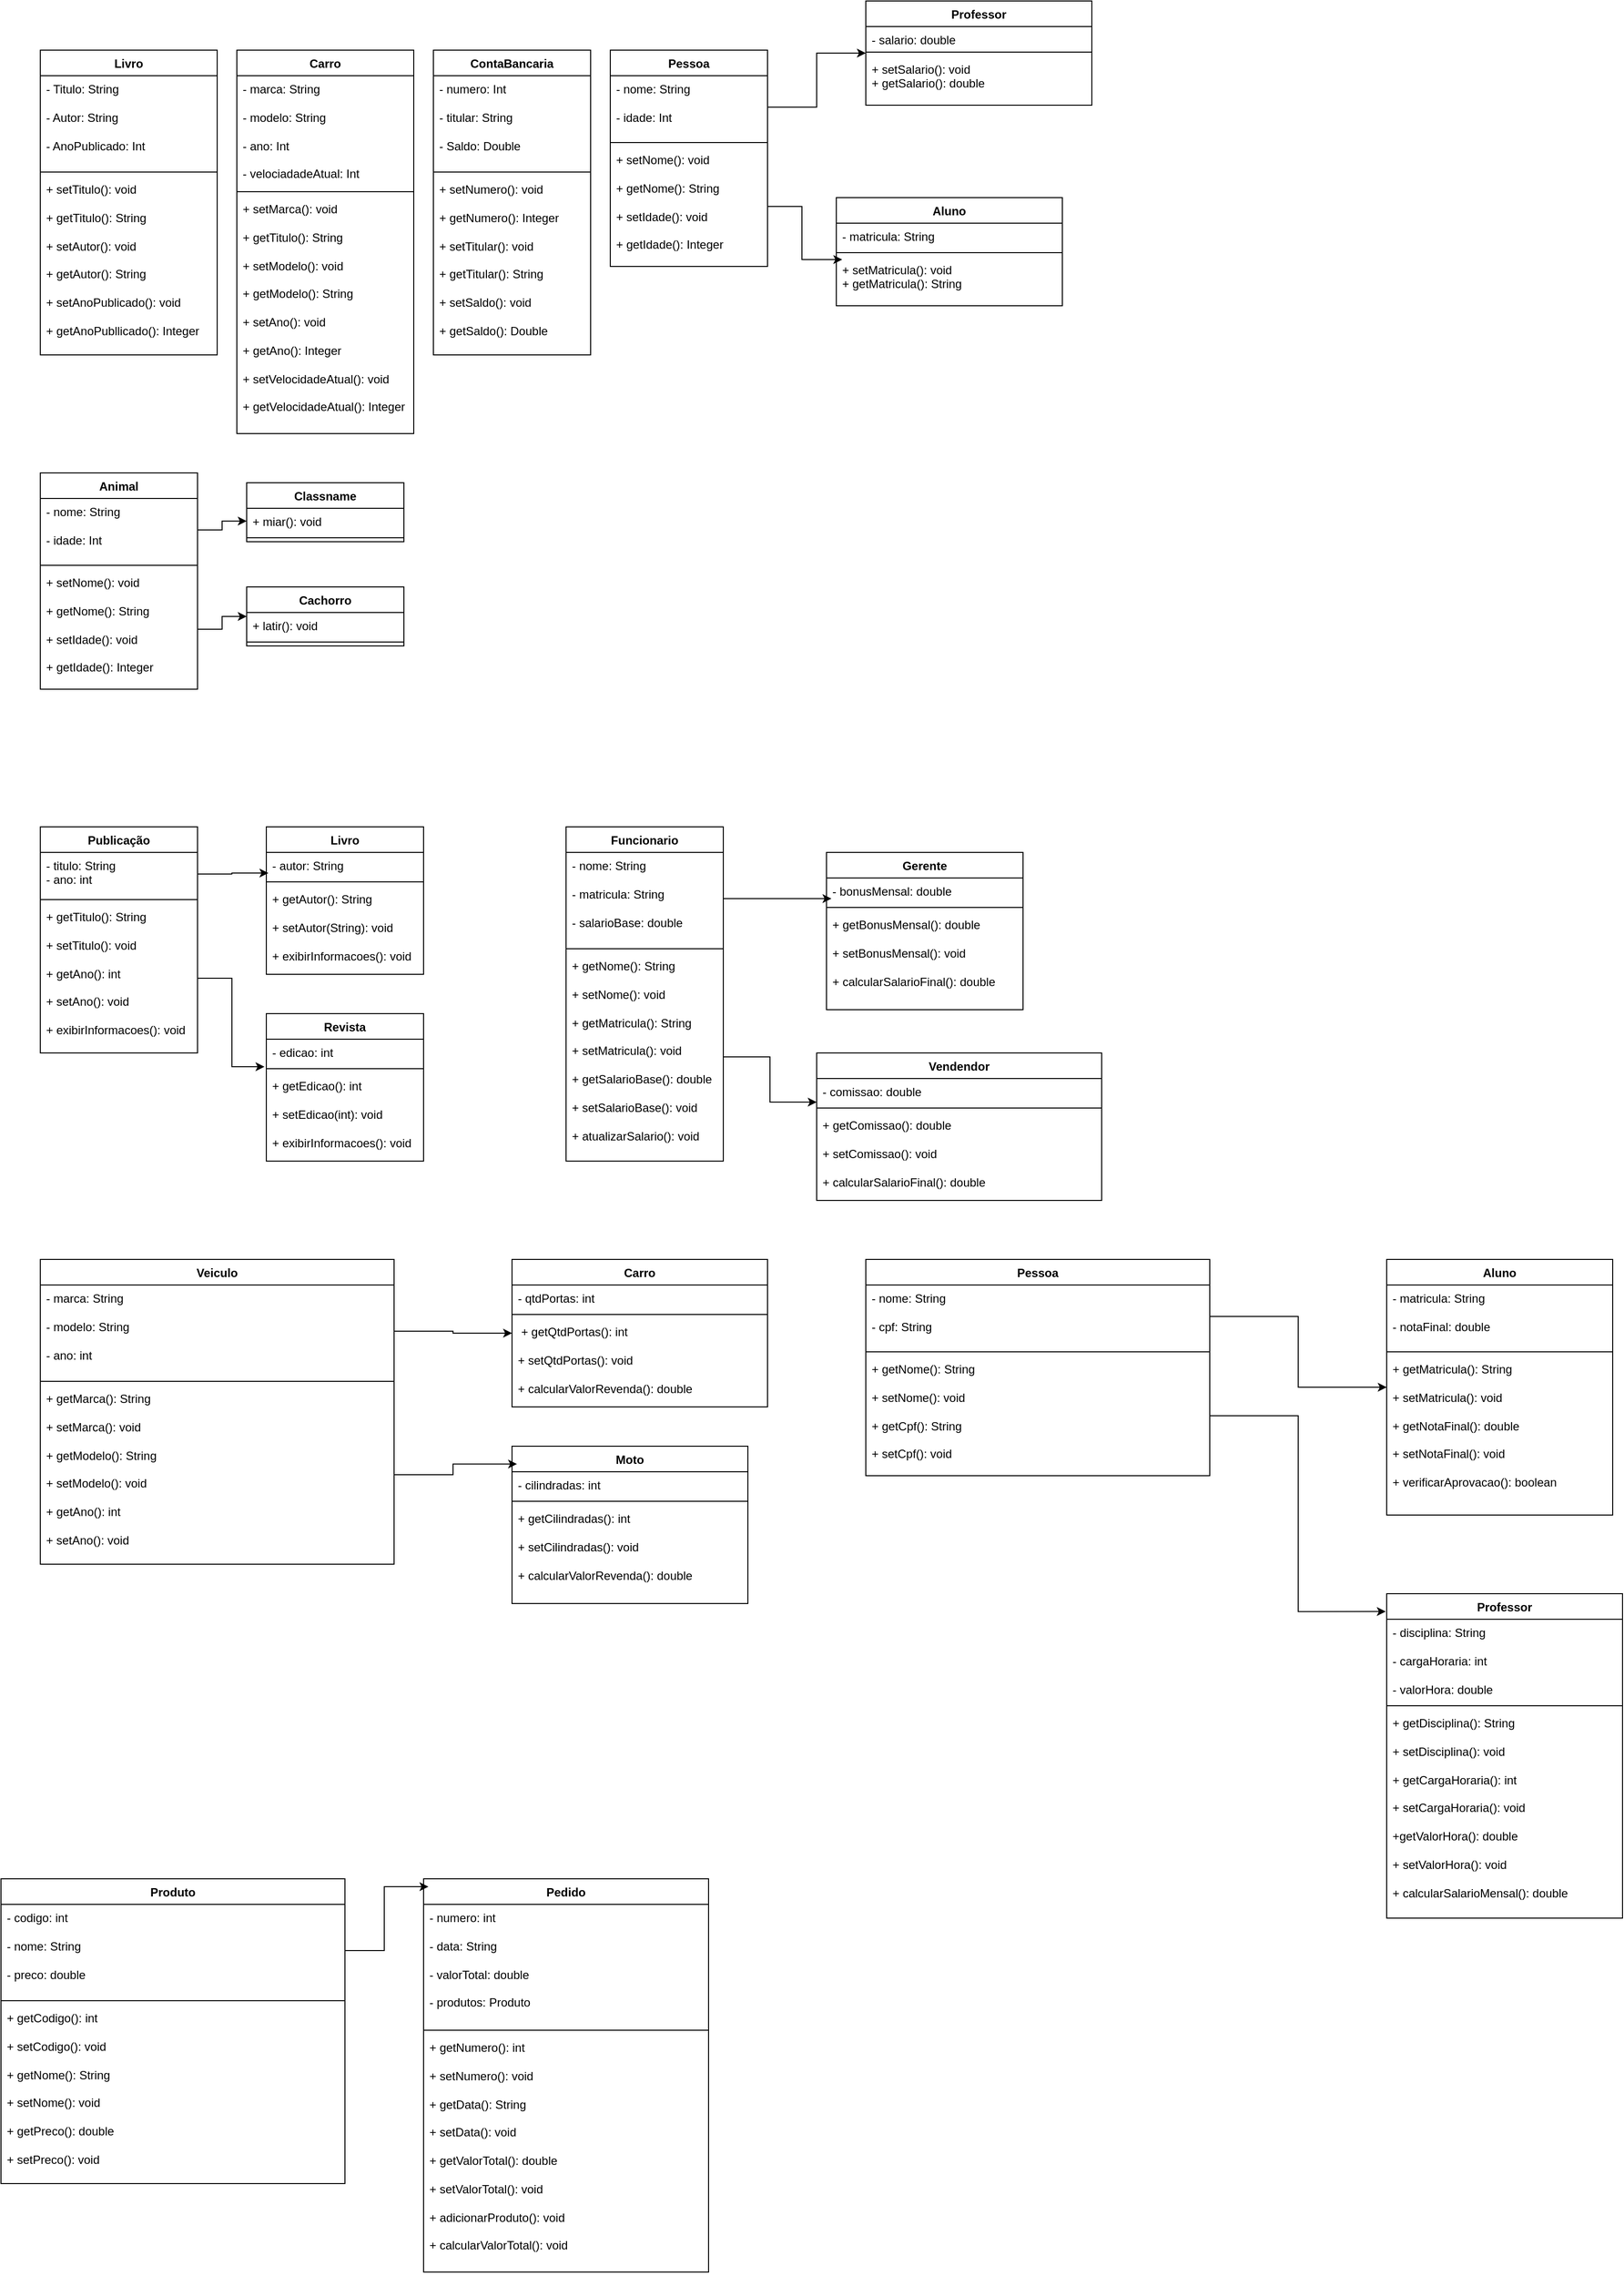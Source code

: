 <mxfile version="28.1.2">
  <diagram name="Página-1" id="HAspgJ5VynySIzBCw6M3">
    <mxGraphModel dx="1440" dy="756" grid="1" gridSize="10" guides="1" tooltips="1" connect="1" arrows="1" fold="1" page="1" pageScale="1" pageWidth="1169" pageHeight="1654" math="0" shadow="0">
      <root>
        <mxCell id="0" />
        <mxCell id="1" parent="0" />
        <mxCell id="M2ISrkZKFe5afg8DtKxf-1" value="Livro" style="swimlane;fontStyle=1;align=center;verticalAlign=top;childLayout=stackLayout;horizontal=1;startSize=26;horizontalStack=0;resizeParent=1;resizeParentMax=0;resizeLast=0;collapsible=1;marginBottom=0;whiteSpace=wrap;html=1;" parent="1" vertex="1">
          <mxGeometry x="50" y="260" width="180" height="310" as="geometry" />
        </mxCell>
        <mxCell id="M2ISrkZKFe5afg8DtKxf-2" value="- Titulo: String&lt;div&gt;&lt;br&gt;&lt;/div&gt;&lt;div&gt;- Autor: String&lt;/div&gt;&lt;div&gt;&lt;br&gt;&lt;/div&gt;&lt;div&gt;- AnoPublicado: Int&lt;/div&gt;" style="text;strokeColor=none;fillColor=none;align=left;verticalAlign=top;spacingLeft=4;spacingRight=4;overflow=hidden;rotatable=0;points=[[0,0.5],[1,0.5]];portConstraint=eastwest;whiteSpace=wrap;html=1;" parent="M2ISrkZKFe5afg8DtKxf-1" vertex="1">
          <mxGeometry y="26" width="180" height="94" as="geometry" />
        </mxCell>
        <mxCell id="M2ISrkZKFe5afg8DtKxf-3" value="" style="line;strokeWidth=1;fillColor=none;align=left;verticalAlign=middle;spacingTop=-1;spacingLeft=3;spacingRight=3;rotatable=0;labelPosition=right;points=[];portConstraint=eastwest;strokeColor=inherit;" parent="M2ISrkZKFe5afg8DtKxf-1" vertex="1">
          <mxGeometry y="120" width="180" height="8" as="geometry" />
        </mxCell>
        <mxCell id="M2ISrkZKFe5afg8DtKxf-4" value="+ setTitulo(): void&lt;div&gt;&lt;br&gt;&lt;/div&gt;&lt;div&gt;+ getTitulo(): String&lt;/div&gt;&lt;div&gt;&lt;br&gt;&lt;/div&gt;&lt;div&gt;+ setAutor(): void&lt;/div&gt;&lt;div&gt;&lt;br&gt;&lt;/div&gt;&lt;div&gt;+ getAutor(): String&lt;/div&gt;&lt;div&gt;&lt;br&gt;&lt;/div&gt;&lt;div&gt;+ setAnoPublicado(): void&lt;/div&gt;&lt;div&gt;&lt;br&gt;&lt;/div&gt;&lt;div&gt;+ getAnoPubllicado(): Integer&lt;/div&gt;" style="text;strokeColor=none;fillColor=none;align=left;verticalAlign=top;spacingLeft=4;spacingRight=4;overflow=hidden;rotatable=0;points=[[0,0.5],[1,0.5]];portConstraint=eastwest;whiteSpace=wrap;html=1;" parent="M2ISrkZKFe5afg8DtKxf-1" vertex="1">
          <mxGeometry y="128" width="180" height="182" as="geometry" />
        </mxCell>
        <mxCell id="M2ISrkZKFe5afg8DtKxf-5" value="Carro" style="swimlane;fontStyle=1;align=center;verticalAlign=top;childLayout=stackLayout;horizontal=1;startSize=26;horizontalStack=0;resizeParent=1;resizeParentMax=0;resizeLast=0;collapsible=1;marginBottom=0;whiteSpace=wrap;html=1;" parent="1" vertex="1">
          <mxGeometry x="250" y="260" width="180" height="390" as="geometry" />
        </mxCell>
        <mxCell id="M2ISrkZKFe5afg8DtKxf-6" value="- marca: String&lt;div&gt;&lt;br&gt;&lt;/div&gt;&lt;div&gt;- modelo: String&lt;/div&gt;&lt;div&gt;&lt;br&gt;&lt;/div&gt;&lt;div&gt;- ano: Int&lt;/div&gt;&lt;div&gt;&lt;br&gt;&lt;/div&gt;&lt;div&gt;- velociadadeAtual: Int&lt;/div&gt;" style="text;strokeColor=none;fillColor=none;align=left;verticalAlign=top;spacingLeft=4;spacingRight=4;overflow=hidden;rotatable=0;points=[[0,0.5],[1,0.5]];portConstraint=eastwest;whiteSpace=wrap;html=1;" parent="M2ISrkZKFe5afg8DtKxf-5" vertex="1">
          <mxGeometry y="26" width="180" height="114" as="geometry" />
        </mxCell>
        <mxCell id="M2ISrkZKFe5afg8DtKxf-7" value="" style="line;strokeWidth=1;fillColor=none;align=left;verticalAlign=middle;spacingTop=-1;spacingLeft=3;spacingRight=3;rotatable=0;labelPosition=right;points=[];portConstraint=eastwest;strokeColor=inherit;" parent="M2ISrkZKFe5afg8DtKxf-5" vertex="1">
          <mxGeometry y="140" width="180" height="8" as="geometry" />
        </mxCell>
        <mxCell id="M2ISrkZKFe5afg8DtKxf-8" value="+ setMarca(): void&lt;div&gt;&lt;br&gt;&lt;/div&gt;&lt;div&gt;+ getTitulo(): String&lt;/div&gt;&lt;div&gt;&lt;br&gt;&lt;/div&gt;&lt;div&gt;+ setModelo(): void&lt;/div&gt;&lt;div&gt;&lt;br&gt;&lt;/div&gt;&lt;div&gt;+ getModelo(): String&lt;/div&gt;&lt;div&gt;&lt;br&gt;&lt;/div&gt;&lt;div&gt;+ setAno(): void&lt;/div&gt;&lt;div&gt;&lt;br&gt;&lt;/div&gt;&lt;div&gt;+ getAno(): Integer&lt;/div&gt;&lt;div&gt;&lt;br&gt;&lt;/div&gt;&lt;div&gt;+ setVelocidadeAtual(): void&lt;/div&gt;&lt;div&gt;&lt;br&gt;&lt;/div&gt;&lt;div&gt;+&amp;nbsp;&lt;span style=&quot;background-color: transparent; color: light-dark(rgb(0, 0, 0), rgb(255, 255, 255));&quot;&gt;getVelocidadeAtual(): Integer&lt;/span&gt;&lt;/div&gt;" style="text;strokeColor=none;fillColor=none;align=left;verticalAlign=top;spacingLeft=4;spacingRight=4;overflow=hidden;rotatable=0;points=[[0,0.5],[1,0.5]];portConstraint=eastwest;whiteSpace=wrap;html=1;" parent="M2ISrkZKFe5afg8DtKxf-5" vertex="1">
          <mxGeometry y="148" width="180" height="242" as="geometry" />
        </mxCell>
        <mxCell id="M2ISrkZKFe5afg8DtKxf-10" value="ContaBancaria" style="swimlane;fontStyle=1;align=center;verticalAlign=top;childLayout=stackLayout;horizontal=1;startSize=26;horizontalStack=0;resizeParent=1;resizeParentMax=0;resizeLast=0;collapsible=1;marginBottom=0;whiteSpace=wrap;html=1;" parent="1" vertex="1">
          <mxGeometry x="450" y="260" width="160" height="310" as="geometry" />
        </mxCell>
        <mxCell id="M2ISrkZKFe5afg8DtKxf-11" value="- numero: Int&lt;div&gt;&lt;br&gt;&lt;/div&gt;&lt;div&gt;- titular: String&lt;/div&gt;&lt;div&gt;&lt;br&gt;&lt;/div&gt;&lt;div&gt;- Saldo: Double&lt;/div&gt;" style="text;strokeColor=none;fillColor=none;align=left;verticalAlign=top;spacingLeft=4;spacingRight=4;overflow=hidden;rotatable=0;points=[[0,0.5],[1,0.5]];portConstraint=eastwest;whiteSpace=wrap;html=1;" parent="M2ISrkZKFe5afg8DtKxf-10" vertex="1">
          <mxGeometry y="26" width="160" height="94" as="geometry" />
        </mxCell>
        <mxCell id="M2ISrkZKFe5afg8DtKxf-12" value="" style="line;strokeWidth=1;fillColor=none;align=left;verticalAlign=middle;spacingTop=-1;spacingLeft=3;spacingRight=3;rotatable=0;labelPosition=right;points=[];portConstraint=eastwest;strokeColor=inherit;" parent="M2ISrkZKFe5afg8DtKxf-10" vertex="1">
          <mxGeometry y="120" width="160" height="8" as="geometry" />
        </mxCell>
        <mxCell id="M2ISrkZKFe5afg8DtKxf-13" value="+ setNumero(): void&lt;div&gt;&lt;br&gt;&lt;/div&gt;&lt;div&gt;+ getNumero(): Integer&lt;/div&gt;&lt;div&gt;&lt;br&gt;&lt;/div&gt;&lt;div&gt;+ setTitular(): void&lt;/div&gt;&lt;div&gt;&lt;br&gt;&lt;/div&gt;&lt;div&gt;+ getTitular(): String&lt;/div&gt;&lt;div&gt;&lt;br&gt;&lt;/div&gt;&lt;div&gt;+ setSaldo(): void&lt;/div&gt;&lt;div&gt;&lt;br&gt;&lt;/div&gt;&lt;div&gt;+ getSaldo(): Double&lt;/div&gt;" style="text;strokeColor=none;fillColor=none;align=left;verticalAlign=top;spacingLeft=4;spacingRight=4;overflow=hidden;rotatable=0;points=[[0,0.5],[1,0.5]];portConstraint=eastwest;whiteSpace=wrap;html=1;" parent="M2ISrkZKFe5afg8DtKxf-10" vertex="1">
          <mxGeometry y="128" width="160" height="182" as="geometry" />
        </mxCell>
        <mxCell id="M2ISrkZKFe5afg8DtKxf-14" value="Pessoa" style="swimlane;fontStyle=1;align=center;verticalAlign=top;childLayout=stackLayout;horizontal=1;startSize=26;horizontalStack=0;resizeParent=1;resizeParentMax=0;resizeLast=0;collapsible=1;marginBottom=0;whiteSpace=wrap;html=1;" parent="1" vertex="1">
          <mxGeometry x="630" y="260" width="160" height="220" as="geometry" />
        </mxCell>
        <mxCell id="M2ISrkZKFe5afg8DtKxf-15" value="- nome: String&lt;div&gt;&lt;br&gt;&lt;/div&gt;&lt;div&gt;- idade: Int&lt;/div&gt;" style="text;strokeColor=none;fillColor=none;align=left;verticalAlign=top;spacingLeft=4;spacingRight=4;overflow=hidden;rotatable=0;points=[[0,0.5],[1,0.5]];portConstraint=eastwest;whiteSpace=wrap;html=1;" parent="M2ISrkZKFe5afg8DtKxf-14" vertex="1">
          <mxGeometry y="26" width="160" height="64" as="geometry" />
        </mxCell>
        <mxCell id="M2ISrkZKFe5afg8DtKxf-16" value="" style="line;strokeWidth=1;fillColor=none;align=left;verticalAlign=middle;spacingTop=-1;spacingLeft=3;spacingRight=3;rotatable=0;labelPosition=right;points=[];portConstraint=eastwest;strokeColor=inherit;" parent="M2ISrkZKFe5afg8DtKxf-14" vertex="1">
          <mxGeometry y="90" width="160" height="8" as="geometry" />
        </mxCell>
        <mxCell id="M2ISrkZKFe5afg8DtKxf-17" value="+ setNome(): void&lt;div&gt;&lt;br&gt;&lt;/div&gt;&lt;div&gt;+ getNome(): String&lt;/div&gt;&lt;div&gt;&lt;br&gt;&lt;/div&gt;&lt;div&gt;+ setIdade(): void&lt;/div&gt;&lt;div&gt;&lt;br&gt;&lt;/div&gt;&lt;div&gt;+ getIdade(): Integer&lt;/div&gt;" style="text;strokeColor=none;fillColor=none;align=left;verticalAlign=top;spacingLeft=4;spacingRight=4;overflow=hidden;rotatable=0;points=[[0,0.5],[1,0.5]];portConstraint=eastwest;whiteSpace=wrap;html=1;" parent="M2ISrkZKFe5afg8DtKxf-14" vertex="1">
          <mxGeometry y="98" width="160" height="122" as="geometry" />
        </mxCell>
        <mxCell id="w8iCsZSmkHMhksQvABrD-5" value="Animal" style="swimlane;fontStyle=1;align=center;verticalAlign=top;childLayout=stackLayout;horizontal=1;startSize=26;horizontalStack=0;resizeParent=1;resizeParentMax=0;resizeLast=0;collapsible=1;marginBottom=0;whiteSpace=wrap;html=1;" vertex="1" parent="1">
          <mxGeometry x="50" y="690" width="160" height="220" as="geometry" />
        </mxCell>
        <mxCell id="w8iCsZSmkHMhksQvABrD-6" value="- nome: String&lt;div&gt;&lt;br&gt;&lt;/div&gt;&lt;div&gt;- idade: Int&lt;/div&gt;" style="text;strokeColor=none;fillColor=none;align=left;verticalAlign=top;spacingLeft=4;spacingRight=4;overflow=hidden;rotatable=0;points=[[0,0.5],[1,0.5]];portConstraint=eastwest;whiteSpace=wrap;html=1;" vertex="1" parent="w8iCsZSmkHMhksQvABrD-5">
          <mxGeometry y="26" width="160" height="64" as="geometry" />
        </mxCell>
        <mxCell id="w8iCsZSmkHMhksQvABrD-7" value="" style="line;strokeWidth=1;fillColor=none;align=left;verticalAlign=middle;spacingTop=-1;spacingLeft=3;spacingRight=3;rotatable=0;labelPosition=right;points=[];portConstraint=eastwest;strokeColor=inherit;" vertex="1" parent="w8iCsZSmkHMhksQvABrD-5">
          <mxGeometry y="90" width="160" height="8" as="geometry" />
        </mxCell>
        <mxCell id="w8iCsZSmkHMhksQvABrD-8" value="+ setNome(): void&lt;div&gt;&lt;br&gt;&lt;/div&gt;&lt;div&gt;+ getNome(): String&lt;/div&gt;&lt;div&gt;&lt;br&gt;&lt;/div&gt;&lt;div&gt;+ setIdade(): void&lt;br&gt;&lt;div&gt;&lt;br&gt;&lt;/div&gt;&lt;div&gt;+ getIdade(): Integer&lt;/div&gt;&lt;/div&gt;" style="text;strokeColor=none;fillColor=none;align=left;verticalAlign=top;spacingLeft=4;spacingRight=4;overflow=hidden;rotatable=0;points=[[0,0.5],[1,0.5]];portConstraint=eastwest;whiteSpace=wrap;html=1;" vertex="1" parent="w8iCsZSmkHMhksQvABrD-5">
          <mxGeometry y="98" width="160" height="122" as="geometry" />
        </mxCell>
        <mxCell id="w8iCsZSmkHMhksQvABrD-11" value="Cachorro" style="swimlane;fontStyle=1;align=center;verticalAlign=top;childLayout=stackLayout;horizontal=1;startSize=26;horizontalStack=0;resizeParent=1;resizeParentMax=0;resizeLast=0;collapsible=1;marginBottom=0;whiteSpace=wrap;html=1;" vertex="1" parent="1">
          <mxGeometry x="260" y="806" width="160" height="60" as="geometry" />
        </mxCell>
        <mxCell id="w8iCsZSmkHMhksQvABrD-12" value="+ latir(): void" style="text;strokeColor=none;fillColor=none;align=left;verticalAlign=top;spacingLeft=4;spacingRight=4;overflow=hidden;rotatable=0;points=[[0,0.5],[1,0.5]];portConstraint=eastwest;whiteSpace=wrap;html=1;" vertex="1" parent="w8iCsZSmkHMhksQvABrD-11">
          <mxGeometry y="26" width="160" height="26" as="geometry" />
        </mxCell>
        <mxCell id="w8iCsZSmkHMhksQvABrD-13" value="" style="line;strokeWidth=1;fillColor=none;align=left;verticalAlign=middle;spacingTop=-1;spacingLeft=3;spacingRight=3;rotatable=0;labelPosition=right;points=[];portConstraint=eastwest;strokeColor=inherit;" vertex="1" parent="w8iCsZSmkHMhksQvABrD-11">
          <mxGeometry y="52" width="160" height="8" as="geometry" />
        </mxCell>
        <mxCell id="w8iCsZSmkHMhksQvABrD-15" style="edgeStyle=orthogonalEdgeStyle;rounded=0;orthogonalLoop=1;jettySize=auto;html=1;exitX=1;exitY=0.5;exitDx=0;exitDy=0;entryX=0;entryY=0.5;entryDx=0;entryDy=0;" edge="1" parent="1" source="w8iCsZSmkHMhksQvABrD-8" target="w8iCsZSmkHMhksQvABrD-11">
          <mxGeometry relative="1" as="geometry" />
        </mxCell>
        <mxCell id="w8iCsZSmkHMhksQvABrD-16" value="Classname" style="swimlane;fontStyle=1;align=center;verticalAlign=top;childLayout=stackLayout;horizontal=1;startSize=26;horizontalStack=0;resizeParent=1;resizeParentMax=0;resizeLast=0;collapsible=1;marginBottom=0;whiteSpace=wrap;html=1;" vertex="1" parent="1">
          <mxGeometry x="260" y="700" width="160" height="60" as="geometry" />
        </mxCell>
        <mxCell id="w8iCsZSmkHMhksQvABrD-17" value="+ miar(): void" style="text;strokeColor=none;fillColor=none;align=left;verticalAlign=top;spacingLeft=4;spacingRight=4;overflow=hidden;rotatable=0;points=[[0,0.5],[1,0.5]];portConstraint=eastwest;whiteSpace=wrap;html=1;" vertex="1" parent="w8iCsZSmkHMhksQvABrD-16">
          <mxGeometry y="26" width="160" height="26" as="geometry" />
        </mxCell>
        <mxCell id="w8iCsZSmkHMhksQvABrD-18" value="" style="line;strokeWidth=1;fillColor=none;align=left;verticalAlign=middle;spacingTop=-1;spacingLeft=3;spacingRight=3;rotatable=0;labelPosition=right;points=[];portConstraint=eastwest;strokeColor=inherit;" vertex="1" parent="w8iCsZSmkHMhksQvABrD-16">
          <mxGeometry y="52" width="160" height="8" as="geometry" />
        </mxCell>
        <mxCell id="w8iCsZSmkHMhksQvABrD-20" style="edgeStyle=orthogonalEdgeStyle;rounded=0;orthogonalLoop=1;jettySize=auto;html=1;exitX=1;exitY=0.5;exitDx=0;exitDy=0;entryX=0;entryY=0.5;entryDx=0;entryDy=0;" edge="1" parent="1" source="w8iCsZSmkHMhksQvABrD-6" target="w8iCsZSmkHMhksQvABrD-17">
          <mxGeometry relative="1" as="geometry" />
        </mxCell>
        <mxCell id="w8iCsZSmkHMhksQvABrD-22" value="Aluno" style="swimlane;fontStyle=1;align=center;verticalAlign=top;childLayout=stackLayout;horizontal=1;startSize=26;horizontalStack=0;resizeParent=1;resizeParentMax=0;resizeLast=0;collapsible=1;marginBottom=0;whiteSpace=wrap;html=1;" vertex="1" parent="1">
          <mxGeometry x="860" y="410" width="230" height="110" as="geometry" />
        </mxCell>
        <mxCell id="w8iCsZSmkHMhksQvABrD-23" value="- matricula: String" style="text;strokeColor=none;fillColor=none;align=left;verticalAlign=top;spacingLeft=4;spacingRight=4;overflow=hidden;rotatable=0;points=[[0,0.5],[1,0.5]];portConstraint=eastwest;whiteSpace=wrap;html=1;" vertex="1" parent="w8iCsZSmkHMhksQvABrD-22">
          <mxGeometry y="26" width="230" height="26" as="geometry" />
        </mxCell>
        <mxCell id="w8iCsZSmkHMhksQvABrD-24" value="" style="line;strokeWidth=1;fillColor=none;align=left;verticalAlign=middle;spacingTop=-1;spacingLeft=3;spacingRight=3;rotatable=0;labelPosition=right;points=[];portConstraint=eastwest;strokeColor=inherit;" vertex="1" parent="w8iCsZSmkHMhksQvABrD-22">
          <mxGeometry y="52" width="230" height="8" as="geometry" />
        </mxCell>
        <mxCell id="w8iCsZSmkHMhksQvABrD-25" value="+ setMatricula(): void&lt;div&gt;+ getMatricula(): String&lt;/div&gt;" style="text;strokeColor=none;fillColor=none;align=left;verticalAlign=top;spacingLeft=4;spacingRight=4;overflow=hidden;rotatable=0;points=[[0,0.5],[1,0.5]];portConstraint=eastwest;whiteSpace=wrap;html=1;" vertex="1" parent="w8iCsZSmkHMhksQvABrD-22">
          <mxGeometry y="60" width="230" height="50" as="geometry" />
        </mxCell>
        <mxCell id="w8iCsZSmkHMhksQvABrD-27" value="Professor" style="swimlane;fontStyle=1;align=center;verticalAlign=top;childLayout=stackLayout;horizontal=1;startSize=26;horizontalStack=0;resizeParent=1;resizeParentMax=0;resizeLast=0;collapsible=1;marginBottom=0;whiteSpace=wrap;html=1;" vertex="1" parent="1">
          <mxGeometry x="890" y="210" width="230" height="106" as="geometry" />
        </mxCell>
        <mxCell id="w8iCsZSmkHMhksQvABrD-28" value="- salario: double" style="text;strokeColor=none;fillColor=none;align=left;verticalAlign=top;spacingLeft=4;spacingRight=4;overflow=hidden;rotatable=0;points=[[0,0.5],[1,0.5]];portConstraint=eastwest;whiteSpace=wrap;html=1;" vertex="1" parent="w8iCsZSmkHMhksQvABrD-27">
          <mxGeometry y="26" width="230" height="22" as="geometry" />
        </mxCell>
        <mxCell id="w8iCsZSmkHMhksQvABrD-29" value="" style="line;strokeWidth=1;fillColor=none;align=left;verticalAlign=middle;spacingTop=-1;spacingLeft=3;spacingRight=3;rotatable=0;labelPosition=right;points=[];portConstraint=eastwest;strokeColor=inherit;" vertex="1" parent="w8iCsZSmkHMhksQvABrD-27">
          <mxGeometry y="48" width="230" height="8" as="geometry" />
        </mxCell>
        <mxCell id="w8iCsZSmkHMhksQvABrD-30" value="+ setSalario(): void&lt;div&gt;+ getSalario(): double&lt;/div&gt;" style="text;strokeColor=none;fillColor=none;align=left;verticalAlign=top;spacingLeft=4;spacingRight=4;overflow=hidden;rotatable=0;points=[[0,0.5],[1,0.5]];portConstraint=eastwest;whiteSpace=wrap;html=1;" vertex="1" parent="w8iCsZSmkHMhksQvABrD-27">
          <mxGeometry y="56" width="230" height="50" as="geometry" />
        </mxCell>
        <mxCell id="w8iCsZSmkHMhksQvABrD-31" style="edgeStyle=orthogonalEdgeStyle;rounded=0;orthogonalLoop=1;jettySize=auto;html=1;exitX=1;exitY=0.5;exitDx=0;exitDy=0;" edge="1" parent="1" source="M2ISrkZKFe5afg8DtKxf-15" target="w8iCsZSmkHMhksQvABrD-27">
          <mxGeometry relative="1" as="geometry" />
        </mxCell>
        <mxCell id="w8iCsZSmkHMhksQvABrD-32" style="edgeStyle=orthogonalEdgeStyle;rounded=0;orthogonalLoop=1;jettySize=auto;html=1;exitX=1;exitY=0.5;exitDx=0;exitDy=0;entryX=0.026;entryY=0.06;entryDx=0;entryDy=0;entryPerimeter=0;" edge="1" parent="1" source="M2ISrkZKFe5afg8DtKxf-17" target="w8iCsZSmkHMhksQvABrD-25">
          <mxGeometry relative="1" as="geometry" />
        </mxCell>
        <mxCell id="w8iCsZSmkHMhksQvABrD-33" value="Publicação" style="swimlane;fontStyle=1;align=center;verticalAlign=top;childLayout=stackLayout;horizontal=1;startSize=26;horizontalStack=0;resizeParent=1;resizeParentMax=0;resizeLast=0;collapsible=1;marginBottom=0;whiteSpace=wrap;html=1;" vertex="1" parent="1">
          <mxGeometry x="50" y="1050" width="160" height="230" as="geometry" />
        </mxCell>
        <mxCell id="w8iCsZSmkHMhksQvABrD-34" value="&lt;div&gt;- titulo: String&lt;/div&gt;&lt;div&gt;- ano: int&amp;nbsp;&amp;nbsp;&lt;/div&gt;" style="text;strokeColor=none;fillColor=none;align=left;verticalAlign=top;spacingLeft=4;spacingRight=4;overflow=hidden;rotatable=0;points=[[0,0.5],[1,0.5]];portConstraint=eastwest;whiteSpace=wrap;html=1;" vertex="1" parent="w8iCsZSmkHMhksQvABrD-33">
          <mxGeometry y="26" width="160" height="44" as="geometry" />
        </mxCell>
        <mxCell id="w8iCsZSmkHMhksQvABrD-35" value="" style="line;strokeWidth=1;fillColor=none;align=left;verticalAlign=middle;spacingTop=-1;spacingLeft=3;spacingRight=3;rotatable=0;labelPosition=right;points=[];portConstraint=eastwest;strokeColor=inherit;" vertex="1" parent="w8iCsZSmkHMhksQvABrD-33">
          <mxGeometry y="70" width="160" height="8" as="geometry" />
        </mxCell>
        <mxCell id="w8iCsZSmkHMhksQvABrD-36" value="&lt;div&gt;+ getTitulo(): String&lt;/div&gt;&lt;div&gt;&amp;nbsp;&lt;/div&gt;&lt;div&gt;+ setTitulo(): void&amp;nbsp;&lt;/div&gt;&lt;div&gt;&lt;br&gt;&lt;/div&gt;&lt;div&gt;+ getAno(): int&lt;/div&gt;&lt;div&gt;&amp;nbsp;&amp;nbsp;&lt;/div&gt;&lt;div&gt;+ setAno(): void&lt;/div&gt;&lt;div&gt;&amp;nbsp;&amp;nbsp;&lt;/div&gt;&lt;div&gt;&lt;span style=&quot;background-color: transparent; color: light-dark(rgb(0, 0, 0), rgb(255, 255, 255));&quot;&gt;+ exibirInformacoes(): void&lt;/span&gt;&lt;/div&gt;" style="text;strokeColor=none;fillColor=none;align=left;verticalAlign=top;spacingLeft=4;spacingRight=4;overflow=hidden;rotatable=0;points=[[0,0.5],[1,0.5]];portConstraint=eastwest;whiteSpace=wrap;html=1;" vertex="1" parent="w8iCsZSmkHMhksQvABrD-33">
          <mxGeometry y="78" width="160" height="152" as="geometry" />
        </mxCell>
        <mxCell id="w8iCsZSmkHMhksQvABrD-37" value="Livro" style="swimlane;fontStyle=1;align=center;verticalAlign=top;childLayout=stackLayout;horizontal=1;startSize=26;horizontalStack=0;resizeParent=1;resizeParentMax=0;resizeLast=0;collapsible=1;marginBottom=0;whiteSpace=wrap;html=1;" vertex="1" parent="1">
          <mxGeometry x="280" y="1050" width="160" height="150" as="geometry" />
        </mxCell>
        <mxCell id="w8iCsZSmkHMhksQvABrD-38" value="- autor: String&amp;nbsp;" style="text;strokeColor=none;fillColor=none;align=left;verticalAlign=top;spacingLeft=4;spacingRight=4;overflow=hidden;rotatable=0;points=[[0,0.5],[1,0.5]];portConstraint=eastwest;whiteSpace=wrap;html=1;" vertex="1" parent="w8iCsZSmkHMhksQvABrD-37">
          <mxGeometry y="26" width="160" height="26" as="geometry" />
        </mxCell>
        <mxCell id="w8iCsZSmkHMhksQvABrD-39" value="" style="line;strokeWidth=1;fillColor=none;align=left;verticalAlign=middle;spacingTop=-1;spacingLeft=3;spacingRight=3;rotatable=0;labelPosition=right;points=[];portConstraint=eastwest;strokeColor=inherit;" vertex="1" parent="w8iCsZSmkHMhksQvABrD-37">
          <mxGeometry y="52" width="160" height="8" as="geometry" />
        </mxCell>
        <mxCell id="w8iCsZSmkHMhksQvABrD-40" value="&lt;div&gt;+ getAutor(): String&amp;nbsp;&lt;/div&gt;&lt;div&gt;&amp;nbsp;&lt;/div&gt;&lt;div&gt;+ setAutor(String): void&amp;nbsp;&lt;/div&gt;&lt;div&gt;&lt;br&gt;&lt;/div&gt;&lt;div&gt;+ exibirInformacoes(): void&lt;/div&gt;" style="text;strokeColor=none;fillColor=none;align=left;verticalAlign=top;spacingLeft=4;spacingRight=4;overflow=hidden;rotatable=0;points=[[0,0.5],[1,0.5]];portConstraint=eastwest;whiteSpace=wrap;html=1;" vertex="1" parent="w8iCsZSmkHMhksQvABrD-37">
          <mxGeometry y="60" width="160" height="90" as="geometry" />
        </mxCell>
        <mxCell id="w8iCsZSmkHMhksQvABrD-41" style="edgeStyle=orthogonalEdgeStyle;rounded=0;orthogonalLoop=1;jettySize=auto;html=1;exitX=1;exitY=0.5;exitDx=0;exitDy=0;entryX=0.013;entryY=0.808;entryDx=0;entryDy=0;entryPerimeter=0;" edge="1" parent="1" source="w8iCsZSmkHMhksQvABrD-34" target="w8iCsZSmkHMhksQvABrD-38">
          <mxGeometry relative="1" as="geometry" />
        </mxCell>
        <mxCell id="w8iCsZSmkHMhksQvABrD-42" value="Revista" style="swimlane;fontStyle=1;align=center;verticalAlign=top;childLayout=stackLayout;horizontal=1;startSize=26;horizontalStack=0;resizeParent=1;resizeParentMax=0;resizeLast=0;collapsible=1;marginBottom=0;whiteSpace=wrap;html=1;" vertex="1" parent="1">
          <mxGeometry x="280" y="1240" width="160" height="150" as="geometry" />
        </mxCell>
        <mxCell id="w8iCsZSmkHMhksQvABrD-43" value="- edicao: int" style="text;strokeColor=none;fillColor=none;align=left;verticalAlign=top;spacingLeft=4;spacingRight=4;overflow=hidden;rotatable=0;points=[[0,0.5],[1,0.5]];portConstraint=eastwest;whiteSpace=wrap;html=1;" vertex="1" parent="w8iCsZSmkHMhksQvABrD-42">
          <mxGeometry y="26" width="160" height="26" as="geometry" />
        </mxCell>
        <mxCell id="w8iCsZSmkHMhksQvABrD-44" value="" style="line;strokeWidth=1;fillColor=none;align=left;verticalAlign=middle;spacingTop=-1;spacingLeft=3;spacingRight=3;rotatable=0;labelPosition=right;points=[];portConstraint=eastwest;strokeColor=inherit;" vertex="1" parent="w8iCsZSmkHMhksQvABrD-42">
          <mxGeometry y="52" width="160" height="8" as="geometry" />
        </mxCell>
        <mxCell id="w8iCsZSmkHMhksQvABrD-45" value="&lt;div&gt;+ getEdicao(): int&amp;nbsp;&lt;/div&gt;&lt;div&gt;&lt;br&gt;&lt;/div&gt;&lt;div&gt;+ setEdicao(int): void&amp;nbsp; &amp;nbsp;&lt;/div&gt;&lt;div&gt;&lt;br&gt;&lt;/div&gt;&lt;div&gt;+ exibirInformacoes(): void&lt;/div&gt;" style="text;strokeColor=none;fillColor=none;align=left;verticalAlign=top;spacingLeft=4;spacingRight=4;overflow=hidden;rotatable=0;points=[[0,0.5],[1,0.5]];portConstraint=eastwest;whiteSpace=wrap;html=1;" vertex="1" parent="w8iCsZSmkHMhksQvABrD-42">
          <mxGeometry y="60" width="160" height="90" as="geometry" />
        </mxCell>
        <mxCell id="w8iCsZSmkHMhksQvABrD-46" style="edgeStyle=orthogonalEdgeStyle;rounded=0;orthogonalLoop=1;jettySize=auto;html=1;exitX=1;exitY=0.5;exitDx=0;exitDy=0;entryX=-0.012;entryY=1.077;entryDx=0;entryDy=0;entryPerimeter=0;" edge="1" parent="1" source="w8iCsZSmkHMhksQvABrD-36" target="w8iCsZSmkHMhksQvABrD-43">
          <mxGeometry relative="1" as="geometry" />
        </mxCell>
        <mxCell id="w8iCsZSmkHMhksQvABrD-47" value="Funcionario" style="swimlane;fontStyle=1;align=center;verticalAlign=top;childLayout=stackLayout;horizontal=1;startSize=26;horizontalStack=0;resizeParent=1;resizeParentMax=0;resizeLast=0;collapsible=1;marginBottom=0;whiteSpace=wrap;html=1;" vertex="1" parent="1">
          <mxGeometry x="585" y="1050" width="160" height="340" as="geometry" />
        </mxCell>
        <mxCell id="w8iCsZSmkHMhksQvABrD-48" value="&lt;div&gt;- nome: String&amp;nbsp;&amp;nbsp;&lt;/div&gt;&lt;div&gt;&lt;br&gt;&lt;/div&gt;&lt;div&gt;- matricula: String&lt;/div&gt;&lt;div&gt;&lt;br&gt;&lt;/div&gt;&lt;div&gt;&lt;span style=&quot;background-color: transparent; color: light-dark(rgb(0, 0, 0), rgb(255, 255, 255));&quot;&gt;- salarioBase: double&amp;nbsp; &amp;nbsp;&lt;/span&gt;&lt;/div&gt;" style="text;strokeColor=none;fillColor=none;align=left;verticalAlign=top;spacingLeft=4;spacingRight=4;overflow=hidden;rotatable=0;points=[[0,0.5],[1,0.5]];portConstraint=eastwest;whiteSpace=wrap;html=1;" vertex="1" parent="w8iCsZSmkHMhksQvABrD-47">
          <mxGeometry y="26" width="160" height="94" as="geometry" />
        </mxCell>
        <mxCell id="w8iCsZSmkHMhksQvABrD-49" value="" style="line;strokeWidth=1;fillColor=none;align=left;verticalAlign=middle;spacingTop=-1;spacingLeft=3;spacingRight=3;rotatable=0;labelPosition=right;points=[];portConstraint=eastwest;strokeColor=inherit;" vertex="1" parent="w8iCsZSmkHMhksQvABrD-47">
          <mxGeometry y="120" width="160" height="8" as="geometry" />
        </mxCell>
        <mxCell id="w8iCsZSmkHMhksQvABrD-50" value="&lt;div&gt;+ getNome(): String&lt;/div&gt;&lt;div&gt;&lt;br&gt;&lt;/div&gt;&lt;div&gt;+ setNome(): void&lt;/div&gt;&lt;div&gt;&lt;br&gt;&lt;/div&gt;&lt;div&gt;+ getMatricula(): String&lt;/div&gt;&lt;div&gt;&lt;br&gt;&lt;/div&gt;&lt;div&gt;+ setMatricula(): void&lt;/div&gt;&lt;div&gt;&lt;br&gt;&lt;/div&gt;&lt;div&gt;+ getSalarioBase(): double&lt;/div&gt;&lt;div&gt;&lt;br&gt;&lt;/div&gt;&lt;div&gt;+ setSalarioBase(): void&amp;nbsp;&lt;/div&gt;&lt;div&gt;&lt;br&gt;&lt;/div&gt;&lt;div&gt;+ atualizarSalario(): void&amp;nbsp;&lt;/div&gt;" style="text;strokeColor=none;fillColor=none;align=left;verticalAlign=top;spacingLeft=4;spacingRight=4;overflow=hidden;rotatable=0;points=[[0,0.5],[1,0.5]];portConstraint=eastwest;whiteSpace=wrap;html=1;" vertex="1" parent="w8iCsZSmkHMhksQvABrD-47">
          <mxGeometry y="128" width="160" height="212" as="geometry" />
        </mxCell>
        <mxCell id="w8iCsZSmkHMhksQvABrD-51" value="Gerente" style="swimlane;fontStyle=1;align=center;verticalAlign=top;childLayout=stackLayout;horizontal=1;startSize=26;horizontalStack=0;resizeParent=1;resizeParentMax=0;resizeLast=0;collapsible=1;marginBottom=0;whiteSpace=wrap;html=1;" vertex="1" parent="1">
          <mxGeometry x="850" y="1076" width="200" height="160" as="geometry" />
        </mxCell>
        <mxCell id="w8iCsZSmkHMhksQvABrD-52" value="- bonusMensal: double" style="text;strokeColor=none;fillColor=none;align=left;verticalAlign=top;spacingLeft=4;spacingRight=4;overflow=hidden;rotatable=0;points=[[0,0.5],[1,0.5]];portConstraint=eastwest;whiteSpace=wrap;html=1;" vertex="1" parent="w8iCsZSmkHMhksQvABrD-51">
          <mxGeometry y="26" width="200" height="26" as="geometry" />
        </mxCell>
        <mxCell id="w8iCsZSmkHMhksQvABrD-53" value="" style="line;strokeWidth=1;fillColor=none;align=left;verticalAlign=middle;spacingTop=-1;spacingLeft=3;spacingRight=3;rotatable=0;labelPosition=right;points=[];portConstraint=eastwest;strokeColor=inherit;" vertex="1" parent="w8iCsZSmkHMhksQvABrD-51">
          <mxGeometry y="52" width="200" height="8" as="geometry" />
        </mxCell>
        <mxCell id="w8iCsZSmkHMhksQvABrD-54" value="&lt;div&gt;+ getBonusMensal(): double&lt;/div&gt;&lt;div&gt;&lt;br&gt;&lt;/div&gt;&lt;div&gt;+ setBonusMensal(): void&amp;nbsp;&lt;/div&gt;&lt;div&gt;&lt;br&gt;&lt;/div&gt;&lt;div&gt;+ calcularSalarioFinal(): double&lt;/div&gt;" style="text;strokeColor=none;fillColor=none;align=left;verticalAlign=top;spacingLeft=4;spacingRight=4;overflow=hidden;rotatable=0;points=[[0,0.5],[1,0.5]];portConstraint=eastwest;whiteSpace=wrap;html=1;" vertex="1" parent="w8iCsZSmkHMhksQvABrD-51">
          <mxGeometry y="60" width="200" height="100" as="geometry" />
        </mxCell>
        <mxCell id="w8iCsZSmkHMhksQvABrD-55" style="edgeStyle=orthogonalEdgeStyle;rounded=0;orthogonalLoop=1;jettySize=auto;html=1;exitX=1;exitY=0.5;exitDx=0;exitDy=0;entryX=0.025;entryY=0.808;entryDx=0;entryDy=0;entryPerimeter=0;" edge="1" parent="1" source="w8iCsZSmkHMhksQvABrD-48" target="w8iCsZSmkHMhksQvABrD-52">
          <mxGeometry relative="1" as="geometry" />
        </mxCell>
        <mxCell id="w8iCsZSmkHMhksQvABrD-56" value="Vendendor" style="swimlane;fontStyle=1;align=center;verticalAlign=top;childLayout=stackLayout;horizontal=1;startSize=26;horizontalStack=0;resizeParent=1;resizeParentMax=0;resizeLast=0;collapsible=1;marginBottom=0;whiteSpace=wrap;html=1;" vertex="1" parent="1">
          <mxGeometry x="840" y="1280" width="290" height="150" as="geometry" />
        </mxCell>
        <mxCell id="w8iCsZSmkHMhksQvABrD-57" value="- comissao: double" style="text;strokeColor=none;fillColor=none;align=left;verticalAlign=top;spacingLeft=4;spacingRight=4;overflow=hidden;rotatable=0;points=[[0,0.5],[1,0.5]];portConstraint=eastwest;whiteSpace=wrap;html=1;" vertex="1" parent="w8iCsZSmkHMhksQvABrD-56">
          <mxGeometry y="26" width="290" height="26" as="geometry" />
        </mxCell>
        <mxCell id="w8iCsZSmkHMhksQvABrD-58" value="" style="line;strokeWidth=1;fillColor=none;align=left;verticalAlign=middle;spacingTop=-1;spacingLeft=3;spacingRight=3;rotatable=0;labelPosition=right;points=[];portConstraint=eastwest;strokeColor=inherit;" vertex="1" parent="w8iCsZSmkHMhksQvABrD-56">
          <mxGeometry y="52" width="290" height="8" as="geometry" />
        </mxCell>
        <mxCell id="w8iCsZSmkHMhksQvABrD-59" value="&lt;div&gt;+ getComissao(): double&amp;nbsp; &amp;nbsp;&amp;nbsp;&lt;/div&gt;&lt;div&gt;&lt;br&gt;&lt;/div&gt;&lt;div&gt;+ setComissao(): void&amp;nbsp;&lt;/div&gt;&lt;div&gt;&lt;br&gt;&lt;/div&gt;&lt;div&gt;+ calcularSalarioFinal(): double&lt;/div&gt;" style="text;strokeColor=none;fillColor=none;align=left;verticalAlign=top;spacingLeft=4;spacingRight=4;overflow=hidden;rotatable=0;points=[[0,0.5],[1,0.5]];portConstraint=eastwest;whiteSpace=wrap;html=1;" vertex="1" parent="w8iCsZSmkHMhksQvABrD-56">
          <mxGeometry y="60" width="290" height="90" as="geometry" />
        </mxCell>
        <mxCell id="w8iCsZSmkHMhksQvABrD-60" style="edgeStyle=orthogonalEdgeStyle;rounded=0;orthogonalLoop=1;jettySize=auto;html=1;exitX=1;exitY=0.5;exitDx=0;exitDy=0;entryX=0;entryY=0.923;entryDx=0;entryDy=0;entryPerimeter=0;" edge="1" parent="1" source="w8iCsZSmkHMhksQvABrD-50" target="w8iCsZSmkHMhksQvABrD-57">
          <mxGeometry relative="1" as="geometry" />
        </mxCell>
        <mxCell id="w8iCsZSmkHMhksQvABrD-61" value="Veiculo" style="swimlane;fontStyle=1;align=center;verticalAlign=top;childLayout=stackLayout;horizontal=1;startSize=26;horizontalStack=0;resizeParent=1;resizeParentMax=0;resizeLast=0;collapsible=1;marginBottom=0;whiteSpace=wrap;html=1;" vertex="1" parent="1">
          <mxGeometry x="50" y="1490" width="360" height="310" as="geometry" />
        </mxCell>
        <mxCell id="w8iCsZSmkHMhksQvABrD-62" value="&lt;div&gt;- marca: String&lt;/div&gt;&lt;div&gt;&amp;nbsp; &amp;nbsp; &amp;nbsp; &amp;nbsp; &amp;nbsp; &amp;nbsp;&amp;nbsp;&lt;/div&gt;&lt;div&gt;- modelo: String&lt;/div&gt;&lt;div&gt;&amp;nbsp; &amp;nbsp; &amp;nbsp; &amp;nbsp; &amp;nbsp;&amp;nbsp;&lt;/div&gt;&lt;div&gt;- ano: int&lt;/div&gt;" style="text;strokeColor=none;fillColor=none;align=left;verticalAlign=top;spacingLeft=4;spacingRight=4;overflow=hidden;rotatable=0;points=[[0,0.5],[1,0.5]];portConstraint=eastwest;whiteSpace=wrap;html=1;" vertex="1" parent="w8iCsZSmkHMhksQvABrD-61">
          <mxGeometry y="26" width="360" height="94" as="geometry" />
        </mxCell>
        <mxCell id="w8iCsZSmkHMhksQvABrD-63" value="" style="line;strokeWidth=1;fillColor=none;align=left;verticalAlign=middle;spacingTop=-1;spacingLeft=3;spacingRight=3;rotatable=0;labelPosition=right;points=[];portConstraint=eastwest;strokeColor=inherit;" vertex="1" parent="w8iCsZSmkHMhksQvABrD-61">
          <mxGeometry y="120" width="360" height="8" as="geometry" />
        </mxCell>
        <mxCell id="w8iCsZSmkHMhksQvABrD-64" value="&lt;div&gt;+ getMarca(): String&lt;/div&gt;&lt;div&gt;&amp;nbsp; &amp;nbsp; &amp;nbsp; &amp;nbsp;&lt;/div&gt;&lt;div&gt;+ setMarca(): void&amp;nbsp;&amp;nbsp;&lt;/div&gt;&lt;div&gt;&lt;br&gt;&lt;/div&gt;&lt;div&gt;+ getModelo(): String&lt;/div&gt;&lt;div&gt;&amp;nbsp; &amp;nbsp; &amp;nbsp;&amp;nbsp;&lt;/div&gt;&lt;div&gt;+ setModelo(): void&lt;/div&gt;&lt;div&gt;&amp;nbsp;&amp;nbsp;&lt;/div&gt;&lt;div&gt;+ getAno(): int&amp;nbsp;&amp;nbsp;&lt;/div&gt;&lt;div&gt;&amp;nbsp; &amp;nbsp; &amp;nbsp; &amp;nbsp; &amp;nbsp;&amp;nbsp;&lt;/div&gt;&lt;div&gt;+ setAno(): void&lt;/div&gt;" style="text;strokeColor=none;fillColor=none;align=left;verticalAlign=top;spacingLeft=4;spacingRight=4;overflow=hidden;rotatable=0;points=[[0,0.5],[1,0.5]];portConstraint=eastwest;whiteSpace=wrap;html=1;" vertex="1" parent="w8iCsZSmkHMhksQvABrD-61">
          <mxGeometry y="128" width="360" height="182" as="geometry" />
        </mxCell>
        <mxCell id="w8iCsZSmkHMhksQvABrD-65" value="Carro" style="swimlane;fontStyle=1;align=center;verticalAlign=top;childLayout=stackLayout;horizontal=1;startSize=26;horizontalStack=0;resizeParent=1;resizeParentMax=0;resizeLast=0;collapsible=1;marginBottom=0;whiteSpace=wrap;html=1;" vertex="1" parent="1">
          <mxGeometry x="530" y="1490" width="260" height="150" as="geometry" />
        </mxCell>
        <mxCell id="w8iCsZSmkHMhksQvABrD-66" value="- qtdPortas: int" style="text;strokeColor=none;fillColor=none;align=left;verticalAlign=top;spacingLeft=4;spacingRight=4;overflow=hidden;rotatable=0;points=[[0,0.5],[1,0.5]];portConstraint=eastwest;whiteSpace=wrap;html=1;" vertex="1" parent="w8iCsZSmkHMhksQvABrD-65">
          <mxGeometry y="26" width="260" height="26" as="geometry" />
        </mxCell>
        <mxCell id="w8iCsZSmkHMhksQvABrD-67" value="" style="line;strokeWidth=1;fillColor=none;align=left;verticalAlign=middle;spacingTop=-1;spacingLeft=3;spacingRight=3;rotatable=0;labelPosition=right;points=[];portConstraint=eastwest;strokeColor=inherit;" vertex="1" parent="w8iCsZSmkHMhksQvABrD-65">
          <mxGeometry y="52" width="260" height="8" as="geometry" />
        </mxCell>
        <mxCell id="w8iCsZSmkHMhksQvABrD-68" value="&lt;div&gt;&amp;nbsp;+ getQtdPortas(): int&amp;nbsp; &amp;nbsp; &amp;nbsp;&amp;nbsp;&lt;/div&gt;&lt;div&gt;&lt;br&gt;&lt;/div&gt;&lt;div&gt;+ setQtdPortas(): void&amp;nbsp;&lt;/div&gt;&lt;div&gt;&amp;nbsp;&lt;/div&gt;&lt;div&gt;+ calcularValorRevenda(): double&lt;/div&gt;" style="text;strokeColor=none;fillColor=none;align=left;verticalAlign=top;spacingLeft=4;spacingRight=4;overflow=hidden;rotatable=0;points=[[0,0.5],[1,0.5]];portConstraint=eastwest;whiteSpace=wrap;html=1;" vertex="1" parent="w8iCsZSmkHMhksQvABrD-65">
          <mxGeometry y="60" width="260" height="90" as="geometry" />
        </mxCell>
        <mxCell id="w8iCsZSmkHMhksQvABrD-69" style="edgeStyle=orthogonalEdgeStyle;rounded=0;orthogonalLoop=1;jettySize=auto;html=1;exitX=1;exitY=0.5;exitDx=0;exitDy=0;" edge="1" parent="1" source="w8iCsZSmkHMhksQvABrD-62" target="w8iCsZSmkHMhksQvABrD-65">
          <mxGeometry relative="1" as="geometry" />
        </mxCell>
        <mxCell id="w8iCsZSmkHMhksQvABrD-70" value="Moto" style="swimlane;fontStyle=1;align=center;verticalAlign=top;childLayout=stackLayout;horizontal=1;startSize=26;horizontalStack=0;resizeParent=1;resizeParentMax=0;resizeLast=0;collapsible=1;marginBottom=0;whiteSpace=wrap;html=1;" vertex="1" parent="1">
          <mxGeometry x="530" y="1680" width="240" height="160" as="geometry" />
        </mxCell>
        <mxCell id="w8iCsZSmkHMhksQvABrD-71" value="- cilindradas: int" style="text;strokeColor=none;fillColor=none;align=left;verticalAlign=top;spacingLeft=4;spacingRight=4;overflow=hidden;rotatable=0;points=[[0,0.5],[1,0.5]];portConstraint=eastwest;whiteSpace=wrap;html=1;" vertex="1" parent="w8iCsZSmkHMhksQvABrD-70">
          <mxGeometry y="26" width="240" height="26" as="geometry" />
        </mxCell>
        <mxCell id="w8iCsZSmkHMhksQvABrD-72" value="" style="line;strokeWidth=1;fillColor=none;align=left;verticalAlign=middle;spacingTop=-1;spacingLeft=3;spacingRight=3;rotatable=0;labelPosition=right;points=[];portConstraint=eastwest;strokeColor=inherit;" vertex="1" parent="w8iCsZSmkHMhksQvABrD-70">
          <mxGeometry y="52" width="240" height="8" as="geometry" />
        </mxCell>
        <mxCell id="w8iCsZSmkHMhksQvABrD-73" value="&lt;div&gt;+ getCilindradas(): int&amp;nbsp;&amp;nbsp;&lt;/div&gt;&lt;div&gt;&amp;nbsp;&amp;nbsp;&lt;/div&gt;&lt;div&gt;+ setCilindradas(): void&amp;nbsp;&lt;/div&gt;&lt;div&gt;&lt;br&gt;&lt;/div&gt;&lt;div&gt;+ calcularValorRevenda(): double&lt;/div&gt;" style="text;strokeColor=none;fillColor=none;align=left;verticalAlign=top;spacingLeft=4;spacingRight=4;overflow=hidden;rotatable=0;points=[[0,0.5],[1,0.5]];portConstraint=eastwest;whiteSpace=wrap;html=1;" vertex="1" parent="w8iCsZSmkHMhksQvABrD-70">
          <mxGeometry y="60" width="240" height="100" as="geometry" />
        </mxCell>
        <mxCell id="w8iCsZSmkHMhksQvABrD-74" style="edgeStyle=orthogonalEdgeStyle;rounded=0;orthogonalLoop=1;jettySize=auto;html=1;entryX=0.021;entryY=0.113;entryDx=0;entryDy=0;entryPerimeter=0;" edge="1" parent="1" source="w8iCsZSmkHMhksQvABrD-64" target="w8iCsZSmkHMhksQvABrD-70">
          <mxGeometry relative="1" as="geometry" />
        </mxCell>
        <mxCell id="w8iCsZSmkHMhksQvABrD-75" value="Pessoa" style="swimlane;fontStyle=1;align=center;verticalAlign=top;childLayout=stackLayout;horizontal=1;startSize=26;horizontalStack=0;resizeParent=1;resizeParentMax=0;resizeLast=0;collapsible=1;marginBottom=0;whiteSpace=wrap;html=1;" vertex="1" parent="1">
          <mxGeometry x="890" y="1490" width="350" height="220" as="geometry" />
        </mxCell>
        <mxCell id="w8iCsZSmkHMhksQvABrD-76" value="&lt;div&gt;- nome: String&lt;/div&gt;&lt;div&gt;&amp;nbsp; &amp;nbsp; &amp;nbsp; &amp;nbsp; &amp;nbsp; &amp;nbsp; &amp;nbsp;&lt;/div&gt;&lt;div&gt;- cpf: String&lt;/div&gt;" style="text;strokeColor=none;fillColor=none;align=left;verticalAlign=top;spacingLeft=4;spacingRight=4;overflow=hidden;rotatable=0;points=[[0,0.5],[1,0.5]];portConstraint=eastwest;whiteSpace=wrap;html=1;" vertex="1" parent="w8iCsZSmkHMhksQvABrD-75">
          <mxGeometry y="26" width="350" height="64" as="geometry" />
        </mxCell>
        <mxCell id="w8iCsZSmkHMhksQvABrD-77" value="" style="line;strokeWidth=1;fillColor=none;align=left;verticalAlign=middle;spacingTop=-1;spacingLeft=3;spacingRight=3;rotatable=0;labelPosition=right;points=[];portConstraint=eastwest;strokeColor=inherit;" vertex="1" parent="w8iCsZSmkHMhksQvABrD-75">
          <mxGeometry y="90" width="350" height="8" as="geometry" />
        </mxCell>
        <mxCell id="w8iCsZSmkHMhksQvABrD-78" value="&lt;div&gt;+ getNome(): String&amp;nbsp;&amp;nbsp;&lt;/div&gt;&lt;div&gt;&amp;nbsp; &amp;nbsp; &amp;nbsp;&amp;nbsp;&lt;/div&gt;&lt;div&gt;+ setNome(): void&amp;nbsp; &amp;nbsp;&lt;/div&gt;&lt;div&gt;&amp;nbsp;&lt;/div&gt;&lt;div&gt;+ getCpf(): String&amp;nbsp;&lt;/div&gt;&lt;div&gt;&amp;nbsp;&amp;nbsp; &amp;nbsp; &amp;nbsp; &amp;nbsp;&lt;/div&gt;&lt;div&gt;+ setCpf(): void&amp;nbsp;&lt;/div&gt;" style="text;strokeColor=none;fillColor=none;align=left;verticalAlign=top;spacingLeft=4;spacingRight=4;overflow=hidden;rotatable=0;points=[[0,0.5],[1,0.5]];portConstraint=eastwest;whiteSpace=wrap;html=1;" vertex="1" parent="w8iCsZSmkHMhksQvABrD-75">
          <mxGeometry y="98" width="350" height="122" as="geometry" />
        </mxCell>
        <mxCell id="w8iCsZSmkHMhksQvABrD-79" value="Aluno" style="swimlane;fontStyle=1;align=center;verticalAlign=top;childLayout=stackLayout;horizontal=1;startSize=26;horizontalStack=0;resizeParent=1;resizeParentMax=0;resizeLast=0;collapsible=1;marginBottom=0;whiteSpace=wrap;html=1;" vertex="1" parent="1">
          <mxGeometry x="1420" y="1490" width="230" height="260" as="geometry" />
        </mxCell>
        <mxCell id="w8iCsZSmkHMhksQvABrD-80" value="&lt;div&gt;- matricula: String&amp;nbsp;&lt;/div&gt;&lt;div&gt;&amp;nbsp;&amp;nbsp; &amp;nbsp; &amp;nbsp;&amp;nbsp;&lt;/div&gt;&lt;div&gt;- notaFinal: double&lt;/div&gt;" style="text;strokeColor=none;fillColor=none;align=left;verticalAlign=top;spacingLeft=4;spacingRight=4;overflow=hidden;rotatable=0;points=[[0,0.5],[1,0.5]];portConstraint=eastwest;whiteSpace=wrap;html=1;" vertex="1" parent="w8iCsZSmkHMhksQvABrD-79">
          <mxGeometry y="26" width="230" height="64" as="geometry" />
        </mxCell>
        <mxCell id="w8iCsZSmkHMhksQvABrD-81" value="" style="line;strokeWidth=1;fillColor=none;align=left;verticalAlign=middle;spacingTop=-1;spacingLeft=3;spacingRight=3;rotatable=0;labelPosition=right;points=[];portConstraint=eastwest;strokeColor=inherit;" vertex="1" parent="w8iCsZSmkHMhksQvABrD-79">
          <mxGeometry y="90" width="230" height="8" as="geometry" />
        </mxCell>
        <mxCell id="w8iCsZSmkHMhksQvABrD-82" value="&lt;div&gt;+ getMatricula(): String&amp;nbsp; &amp;nbsp;&lt;/div&gt;&lt;div&gt;&lt;br&gt;&lt;/div&gt;&lt;div&gt;&lt;span style=&quot;background-color: transparent; color: light-dark(rgb(0, 0, 0), rgb(255, 255, 255));&quot;&gt;+ setMatricula(): void&amp;nbsp;&lt;/span&gt;&lt;/div&gt;&lt;div&gt;&lt;span style=&quot;background-color: transparent; color: light-dark(rgb(0, 0, 0), rgb(255, 255, 255));&quot;&gt;&lt;br&gt;&lt;/span&gt;&lt;/div&gt;&lt;div&gt;+ getNotaFinal(): double&amp;nbsp; &amp;nbsp;&lt;/div&gt;&lt;div&gt;&lt;br&gt;&lt;/div&gt;&lt;div&gt;+ setNotaFinal(): void&amp;nbsp;&lt;/div&gt;&lt;div&gt;&lt;br&gt;&lt;/div&gt;&lt;div&gt;+ verificarAprovacao(): boolean&lt;/div&gt;" style="text;strokeColor=none;fillColor=none;align=left;verticalAlign=top;spacingLeft=4;spacingRight=4;overflow=hidden;rotatable=0;points=[[0,0.5],[1,0.5]];portConstraint=eastwest;whiteSpace=wrap;html=1;" vertex="1" parent="w8iCsZSmkHMhksQvABrD-79">
          <mxGeometry y="98" width="230" height="162" as="geometry" />
        </mxCell>
        <mxCell id="w8iCsZSmkHMhksQvABrD-83" style="edgeStyle=orthogonalEdgeStyle;rounded=0;orthogonalLoop=1;jettySize=auto;html=1;exitX=1;exitY=0.5;exitDx=0;exitDy=0;" edge="1" parent="1" source="w8iCsZSmkHMhksQvABrD-76" target="w8iCsZSmkHMhksQvABrD-79">
          <mxGeometry relative="1" as="geometry" />
        </mxCell>
        <mxCell id="w8iCsZSmkHMhksQvABrD-84" value="Professor" style="swimlane;fontStyle=1;align=center;verticalAlign=top;childLayout=stackLayout;horizontal=1;startSize=26;horizontalStack=0;resizeParent=1;resizeParentMax=0;resizeLast=0;collapsible=1;marginBottom=0;whiteSpace=wrap;html=1;" vertex="1" parent="1">
          <mxGeometry x="1420" y="1830" width="240" height="330" as="geometry" />
        </mxCell>
        <mxCell id="w8iCsZSmkHMhksQvABrD-85" value="&lt;div&gt;- disciplina: String&amp;nbsp;&amp;nbsp;&lt;/div&gt;&lt;div&gt;&amp;nbsp; &amp;nbsp; &amp;nbsp;&lt;/div&gt;&lt;div&gt;- cargaHoraria: int&amp;nbsp;&lt;/div&gt;&lt;div&gt;&lt;br&gt;&lt;/div&gt;&lt;div&gt;- valorHora: double&lt;/div&gt;" style="text;strokeColor=none;fillColor=none;align=left;verticalAlign=top;spacingLeft=4;spacingRight=4;overflow=hidden;rotatable=0;points=[[0,0.5],[1,0.5]];portConstraint=eastwest;whiteSpace=wrap;html=1;" vertex="1" parent="w8iCsZSmkHMhksQvABrD-84">
          <mxGeometry y="26" width="240" height="84" as="geometry" />
        </mxCell>
        <mxCell id="w8iCsZSmkHMhksQvABrD-86" value="" style="line;strokeWidth=1;fillColor=none;align=left;verticalAlign=middle;spacingTop=-1;spacingLeft=3;spacingRight=3;rotatable=0;labelPosition=right;points=[];portConstraint=eastwest;strokeColor=inherit;" vertex="1" parent="w8iCsZSmkHMhksQvABrD-84">
          <mxGeometry y="110" width="240" height="8" as="geometry" />
        </mxCell>
        <mxCell id="w8iCsZSmkHMhksQvABrD-87" value="&lt;div&gt;+ getDisciplina(): String&amp;nbsp;&lt;/div&gt;&lt;div&gt;&amp;nbsp;&lt;/div&gt;&lt;div&gt;&lt;span style=&quot;background-color: transparent; color: light-dark(rgb(0, 0, 0), rgb(255, 255, 255));&quot;&gt;+ setDisciplina(): void&amp;nbsp;&lt;/span&gt;&lt;/div&gt;&lt;div&gt;&lt;br&gt;&lt;/div&gt;&lt;div&gt;+ getCargaHoraria(): int&lt;/div&gt;&lt;div&gt;&amp;nbsp; &amp;nbsp;&lt;/div&gt;&lt;div&gt;+ setCargaHoraria(): void&amp;nbsp;&lt;/div&gt;&lt;div&gt;&lt;br&gt;&lt;/div&gt;&lt;div&gt;+getValorHora(): double&amp;nbsp; &amp;nbsp;&lt;/div&gt;&lt;div&gt;&lt;br&gt;&lt;/div&gt;&lt;div&gt;+ setValorHora(): void&amp;nbsp;&lt;/div&gt;&lt;div&gt;&lt;br&gt;&lt;/div&gt;&lt;div&gt;+ calcularSalarioMensal(): double&lt;/div&gt;" style="text;strokeColor=none;fillColor=none;align=left;verticalAlign=top;spacingLeft=4;spacingRight=4;overflow=hidden;rotatable=0;points=[[0,0.5],[1,0.5]];portConstraint=eastwest;whiteSpace=wrap;html=1;" vertex="1" parent="w8iCsZSmkHMhksQvABrD-84">
          <mxGeometry y="118" width="240" height="212" as="geometry" />
        </mxCell>
        <mxCell id="w8iCsZSmkHMhksQvABrD-88" style="edgeStyle=orthogonalEdgeStyle;rounded=0;orthogonalLoop=1;jettySize=auto;html=1;exitX=1;exitY=0.5;exitDx=0;exitDy=0;entryX=-0.004;entryY=0.055;entryDx=0;entryDy=0;entryPerimeter=0;" edge="1" parent="1" source="w8iCsZSmkHMhksQvABrD-78" target="w8iCsZSmkHMhksQvABrD-84">
          <mxGeometry relative="1" as="geometry" />
        </mxCell>
        <mxCell id="w8iCsZSmkHMhksQvABrD-89" value="Produto" style="swimlane;fontStyle=1;align=center;verticalAlign=top;childLayout=stackLayout;horizontal=1;startSize=26;horizontalStack=0;resizeParent=1;resizeParentMax=0;resizeLast=0;collapsible=1;marginBottom=0;whiteSpace=wrap;html=1;" vertex="1" parent="1">
          <mxGeometry x="10" y="2120" width="350" height="310" as="geometry" />
        </mxCell>
        <mxCell id="w8iCsZSmkHMhksQvABrD-90" value="&lt;div&gt;- codigo: int&amp;nbsp; &amp;nbsp; &amp;nbsp;&lt;/div&gt;&lt;div&gt;&amp;nbsp;&amp;nbsp; &amp;nbsp; &amp;nbsp; &amp;nbsp;&amp;nbsp;&lt;/div&gt;&lt;div&gt;- nome: String&lt;/div&gt;&lt;div&gt;&amp;nbsp; &amp;nbsp; &amp;nbsp; &amp;nbsp; &amp;nbsp; &amp;nbsp; &amp;nbsp;&lt;/div&gt;&lt;div&gt;- preco: double&lt;/div&gt;" style="text;strokeColor=none;fillColor=none;align=left;verticalAlign=top;spacingLeft=4;spacingRight=4;overflow=hidden;rotatable=0;points=[[0,0.5],[1,0.5]];portConstraint=eastwest;whiteSpace=wrap;html=1;" vertex="1" parent="w8iCsZSmkHMhksQvABrD-89">
          <mxGeometry y="26" width="350" height="94" as="geometry" />
        </mxCell>
        <mxCell id="w8iCsZSmkHMhksQvABrD-91" value="" style="line;strokeWidth=1;fillColor=none;align=left;verticalAlign=middle;spacingTop=-1;spacingLeft=3;spacingRight=3;rotatable=0;labelPosition=right;points=[];portConstraint=eastwest;strokeColor=inherit;" vertex="1" parent="w8iCsZSmkHMhksQvABrD-89">
          <mxGeometry y="120" width="350" height="8" as="geometry" />
        </mxCell>
        <mxCell id="w8iCsZSmkHMhksQvABrD-92" value="&lt;div&gt;+ getCodigo(): int&amp;nbsp; &amp;nbsp;&lt;/div&gt;&lt;div&gt;&amp;nbsp;&amp;nbsp; &amp;nbsp; &amp;nbsp;&lt;/div&gt;&lt;div&gt;+ setCodigo(): void&amp;nbsp; &amp;nbsp; &amp;nbsp;&lt;/div&gt;&lt;div&gt;&lt;br&gt;&lt;/div&gt;&lt;div&gt;+ getNome(): String&amp;nbsp; &amp;nbsp;&amp;nbsp;&lt;/div&gt;&lt;div&gt;&amp;nbsp; &amp;nbsp;&amp;nbsp;&lt;/div&gt;&lt;div&gt;&lt;span style=&quot;background-color: transparent; color: light-dark(rgb(0, 0, 0), rgb(255, 255, 255));&quot;&gt;+ setNome(): void&amp;nbsp;&lt;/span&gt;&lt;/div&gt;&lt;div&gt;&lt;span style=&quot;background-color: transparent; color: light-dark(rgb(0, 0, 0), rgb(255, 255, 255));&quot;&gt;&amp;nbsp;&amp;nbsp;&lt;/span&gt;&lt;/div&gt;&lt;div&gt;+ getPreco(): double&lt;/div&gt;&lt;div&gt;&amp;nbsp; &amp;nbsp; &amp;nbsp; &amp;nbsp;&lt;/div&gt;&lt;div&gt;+ setPreco(): void&lt;/div&gt;" style="text;strokeColor=none;fillColor=none;align=left;verticalAlign=top;spacingLeft=4;spacingRight=4;overflow=hidden;rotatable=0;points=[[0,0.5],[1,0.5]];portConstraint=eastwest;whiteSpace=wrap;html=1;" vertex="1" parent="w8iCsZSmkHMhksQvABrD-89">
          <mxGeometry y="128" width="350" height="182" as="geometry" />
        </mxCell>
        <mxCell id="w8iCsZSmkHMhksQvABrD-93" value="Pedido" style="swimlane;fontStyle=1;align=center;verticalAlign=top;childLayout=stackLayout;horizontal=1;startSize=26;horizontalStack=0;resizeParent=1;resizeParentMax=0;resizeLast=0;collapsible=1;marginBottom=0;whiteSpace=wrap;html=1;" vertex="1" parent="1">
          <mxGeometry x="440" y="2120" width="290" height="400" as="geometry" />
        </mxCell>
        <mxCell id="w8iCsZSmkHMhksQvABrD-94" value="&lt;div&gt;- numero: int&lt;/div&gt;&lt;div&gt;&amp;nbsp; &amp;nbsp; &amp;nbsp; &amp;nbsp; &amp;nbsp; &amp;nbsp; &amp;nbsp;&amp;nbsp;&lt;/div&gt;&lt;div&gt;- data: String&lt;/div&gt;&lt;div&gt;&amp;nbsp; &amp;nbsp; &amp;nbsp; &amp;nbsp; &amp;nbsp; &amp;nbsp; &amp;nbsp;&lt;/div&gt;&lt;div&gt;&lt;span style=&quot;background-color: transparent; color: light-dark(rgb(0, 0, 0), rgb(255, 255, 255));&quot;&gt;- valorTotal: double&lt;/span&gt;&lt;/div&gt;&lt;div&gt;&lt;span style=&quot;background-color: transparent; color: light-dark(rgb(0, 0, 0), rgb(255, 255, 255));&quot;&gt;&amp;nbsp; &amp;nbsp; &amp;nbsp; &amp;nbsp;&lt;/span&gt;&lt;/div&gt;&lt;div&gt;- produtos: Produto&lt;/div&gt;" style="text;strokeColor=none;fillColor=none;align=left;verticalAlign=top;spacingLeft=4;spacingRight=4;overflow=hidden;rotatable=0;points=[[0,0.5],[1,0.5]];portConstraint=eastwest;whiteSpace=wrap;html=1;" vertex="1" parent="w8iCsZSmkHMhksQvABrD-93">
          <mxGeometry y="26" width="290" height="124" as="geometry" />
        </mxCell>
        <mxCell id="w8iCsZSmkHMhksQvABrD-95" value="" style="line;strokeWidth=1;fillColor=none;align=left;verticalAlign=middle;spacingTop=-1;spacingLeft=3;spacingRight=3;rotatable=0;labelPosition=right;points=[];portConstraint=eastwest;strokeColor=inherit;" vertex="1" parent="w8iCsZSmkHMhksQvABrD-93">
          <mxGeometry y="150" width="290" height="8" as="geometry" />
        </mxCell>
        <mxCell id="w8iCsZSmkHMhksQvABrD-96" value="&lt;div&gt;+ getNumero(): int&amp;nbsp; &amp;nbsp;&amp;nbsp;&lt;/div&gt;&lt;div&gt;&amp;nbsp; &amp;nbsp; &amp;nbsp;&lt;/div&gt;&lt;div&gt;+ setNumero(): void&lt;/div&gt;&lt;div&gt;&amp;nbsp; &amp;nbsp; &amp;nbsp;&lt;/div&gt;&lt;div&gt;+ getData(): String&amp;nbsp; &amp;nbsp; &amp;nbsp;&lt;/div&gt;&lt;div&gt;&amp;nbsp;&amp;nbsp;&amp;nbsp;&lt;/div&gt;&lt;div&gt;+ setData(): void&amp;nbsp; &amp;nbsp;&amp;nbsp;&lt;/div&gt;&lt;div&gt;&lt;br&gt;&lt;/div&gt;&lt;div&gt;+ getValorTotal(): double&lt;/div&gt;&lt;div&gt;&amp;nbsp;&amp;nbsp;&lt;/div&gt;&lt;div&gt;+ setValorTotal(): void&amp;nbsp;&lt;/div&gt;&lt;div&gt;&lt;br&gt;&lt;/div&gt;&lt;div&gt;+ adicionarProduto(): void&amp;nbsp;&lt;/div&gt;&lt;div&gt;&lt;br&gt;&lt;/div&gt;&lt;div&gt;+ calcularValorTotal(): void&lt;/div&gt;" style="text;strokeColor=none;fillColor=none;align=left;verticalAlign=top;spacingLeft=4;spacingRight=4;overflow=hidden;rotatable=0;points=[[0,0.5],[1,0.5]];portConstraint=eastwest;whiteSpace=wrap;html=1;" vertex="1" parent="w8iCsZSmkHMhksQvABrD-93">
          <mxGeometry y="158" width="290" height="242" as="geometry" />
        </mxCell>
        <mxCell id="w8iCsZSmkHMhksQvABrD-97" style="edgeStyle=orthogonalEdgeStyle;rounded=0;orthogonalLoop=1;jettySize=auto;html=1;exitX=1;exitY=0.5;exitDx=0;exitDy=0;entryX=0.017;entryY=0.02;entryDx=0;entryDy=0;entryPerimeter=0;" edge="1" parent="1" source="w8iCsZSmkHMhksQvABrD-90" target="w8iCsZSmkHMhksQvABrD-93">
          <mxGeometry relative="1" as="geometry" />
        </mxCell>
      </root>
    </mxGraphModel>
  </diagram>
</mxfile>
